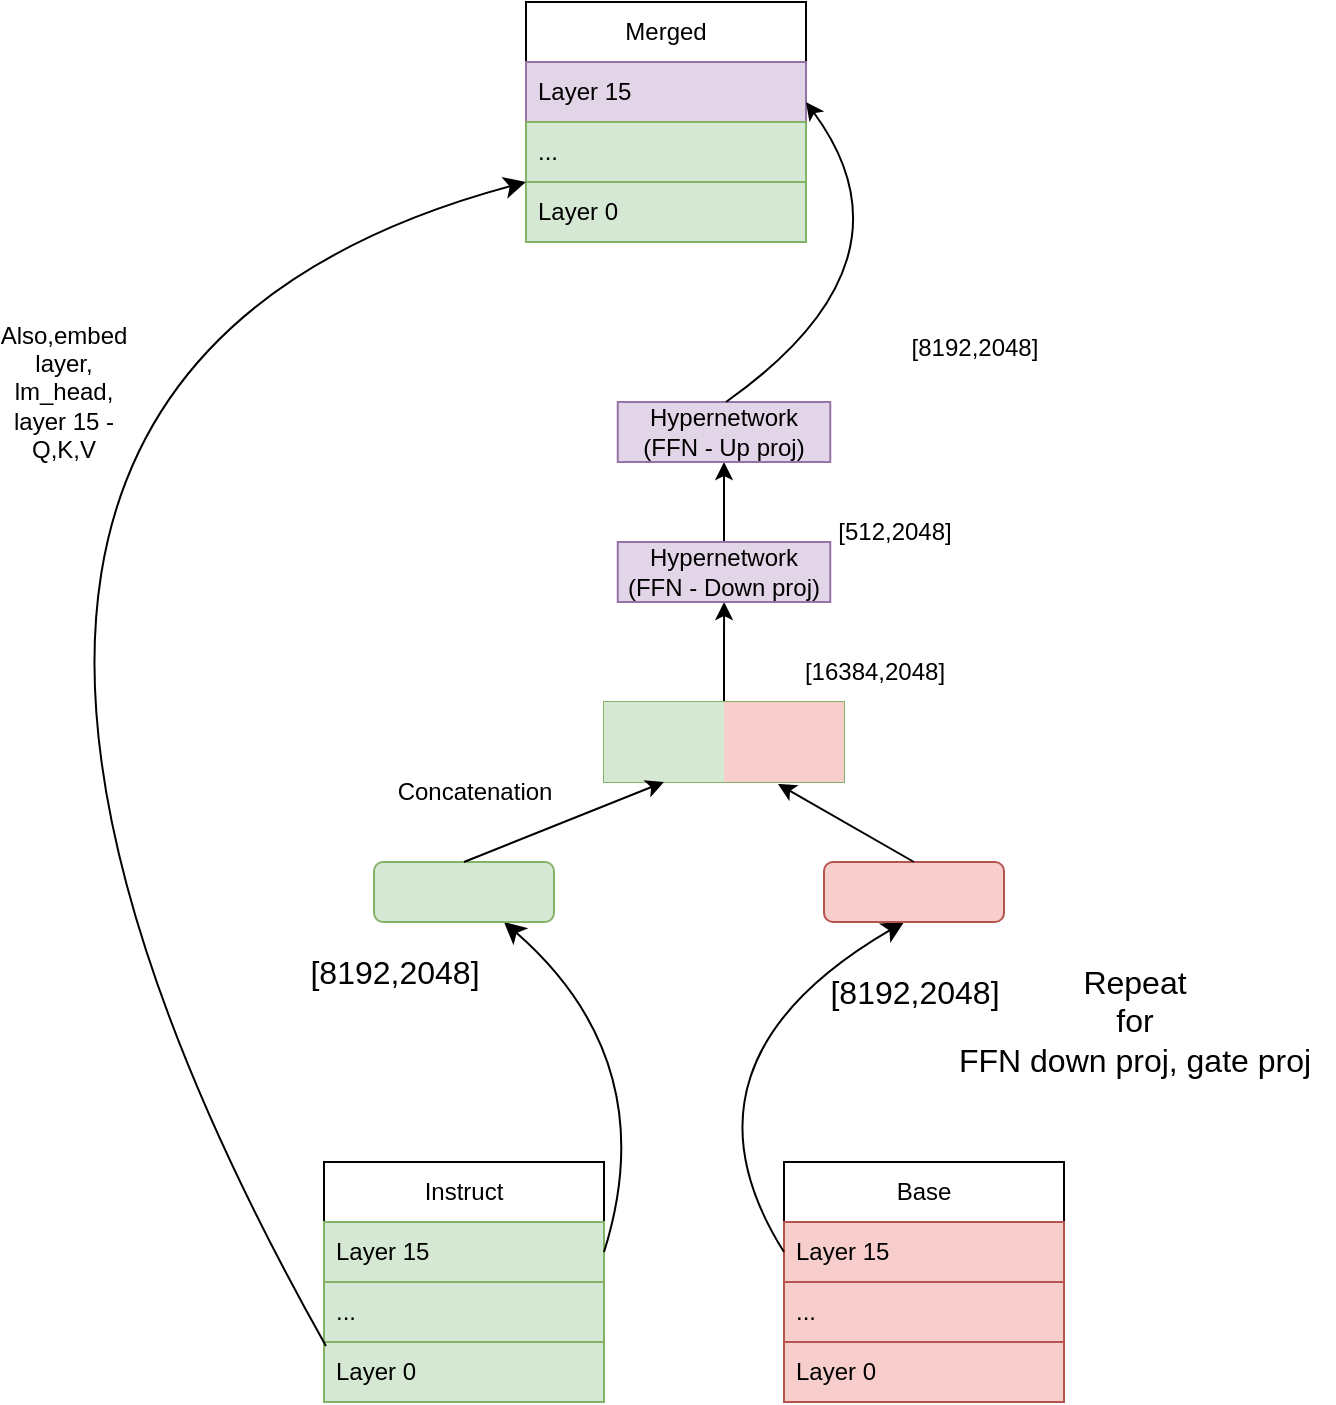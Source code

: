 <mxfile version="27.1.4">
  <diagram name="Page-1" id="Q7pqP5jqkHvtgQZ-vjG6">
    <mxGraphModel dx="1234" dy="742" grid="1" gridSize="10" guides="1" tooltips="1" connect="1" arrows="1" fold="1" page="1" pageScale="1" pageWidth="850" pageHeight="1100" math="0" shadow="0">
      <root>
        <mxCell id="0" />
        <mxCell id="1" parent="0" />
        <mxCell id="1VFmmPi6dXNytY9Z7WYT-1" value="Instruct" style="swimlane;fontStyle=0;childLayout=stackLayout;horizontal=1;startSize=30;horizontalStack=0;resizeParent=1;resizeParentMax=0;resizeLast=0;collapsible=1;marginBottom=0;whiteSpace=wrap;html=1;" parent="1" vertex="1">
          <mxGeometry x="290" y="660" width="140" height="120" as="geometry" />
        </mxCell>
        <mxCell id="1VFmmPi6dXNytY9Z7WYT-2" value="Layer 15" style="text;strokeColor=#82b366;fillColor=#d5e8d4;align=left;verticalAlign=middle;spacingLeft=4;spacingRight=4;overflow=hidden;points=[[0,0.5],[1,0.5]];portConstraint=eastwest;rotatable=0;whiteSpace=wrap;html=1;" parent="1VFmmPi6dXNytY9Z7WYT-1" vertex="1">
          <mxGeometry y="30" width="140" height="30" as="geometry" />
        </mxCell>
        <mxCell id="1VFmmPi6dXNytY9Z7WYT-3" value="..." style="text;strokeColor=#82b366;fillColor=#d5e8d4;align=left;verticalAlign=middle;spacingLeft=4;spacingRight=4;overflow=hidden;points=[[0,0.5],[1,0.5]];portConstraint=eastwest;rotatable=0;whiteSpace=wrap;html=1;" parent="1VFmmPi6dXNytY9Z7WYT-1" vertex="1">
          <mxGeometry y="60" width="140" height="30" as="geometry" />
        </mxCell>
        <mxCell id="1VFmmPi6dXNytY9Z7WYT-4" value="Layer 0" style="text;strokeColor=#82b366;fillColor=#d5e8d4;align=left;verticalAlign=middle;spacingLeft=4;spacingRight=4;overflow=hidden;points=[[0,0.5],[1,0.5]];portConstraint=eastwest;rotatable=0;whiteSpace=wrap;html=1;" parent="1VFmmPi6dXNytY9Z7WYT-1" vertex="1">
          <mxGeometry y="90" width="140" height="30" as="geometry" />
        </mxCell>
        <mxCell id="1VFmmPi6dXNytY9Z7WYT-5" value="Base" style="swimlane;fontStyle=0;childLayout=stackLayout;horizontal=1;startSize=30;horizontalStack=0;resizeParent=1;resizeParentMax=0;resizeLast=0;collapsible=1;marginBottom=0;whiteSpace=wrap;html=1;" parent="1" vertex="1">
          <mxGeometry x="520" y="660" width="140" height="120" as="geometry" />
        </mxCell>
        <mxCell id="1VFmmPi6dXNytY9Z7WYT-6" value="Layer 15" style="text;strokeColor=#b85450;fillColor=#f8cecc;align=left;verticalAlign=middle;spacingLeft=4;spacingRight=4;overflow=hidden;points=[[0,0.5],[1,0.5]];portConstraint=eastwest;rotatable=0;whiteSpace=wrap;html=1;" parent="1VFmmPi6dXNytY9Z7WYT-5" vertex="1">
          <mxGeometry y="30" width="140" height="30" as="geometry" />
        </mxCell>
        <mxCell id="1VFmmPi6dXNytY9Z7WYT-7" value="..." style="text;strokeColor=#b85450;fillColor=#f8cecc;align=left;verticalAlign=middle;spacingLeft=4;spacingRight=4;overflow=hidden;points=[[0,0.5],[1,0.5]];portConstraint=eastwest;rotatable=0;whiteSpace=wrap;html=1;" parent="1VFmmPi6dXNytY9Z7WYT-5" vertex="1">
          <mxGeometry y="60" width="140" height="30" as="geometry" />
        </mxCell>
        <mxCell id="1VFmmPi6dXNytY9Z7WYT-8" value="Layer 0" style="text;strokeColor=#b85450;fillColor=#f8cecc;align=left;verticalAlign=middle;spacingLeft=4;spacingRight=4;overflow=hidden;points=[[0,0.5],[1,0.5]];portConstraint=eastwest;rotatable=0;whiteSpace=wrap;html=1;" parent="1VFmmPi6dXNytY9Z7WYT-5" vertex="1">
          <mxGeometry y="90" width="140" height="30" as="geometry" />
        </mxCell>
        <mxCell id="1VFmmPi6dXNytY9Z7WYT-10" value="Merged" style="swimlane;fontStyle=0;childLayout=stackLayout;horizontal=1;startSize=30;horizontalStack=0;resizeParent=1;resizeParentMax=0;resizeLast=0;collapsible=1;marginBottom=0;whiteSpace=wrap;html=1;" parent="1" vertex="1">
          <mxGeometry x="391" y="80" width="140" height="120" as="geometry" />
        </mxCell>
        <mxCell id="1VFmmPi6dXNytY9Z7WYT-11" value="Layer 15" style="text;strokeColor=#9673a6;fillColor=#e1d5e7;align=left;verticalAlign=middle;spacingLeft=4;spacingRight=4;overflow=hidden;points=[[0,0.5],[1,0.5]];portConstraint=eastwest;rotatable=0;whiteSpace=wrap;html=1;" parent="1VFmmPi6dXNytY9Z7WYT-10" vertex="1">
          <mxGeometry y="30" width="140" height="30" as="geometry" />
        </mxCell>
        <mxCell id="1VFmmPi6dXNytY9Z7WYT-12" value="..." style="text;strokeColor=#82b366;fillColor=#d5e8d4;align=left;verticalAlign=middle;spacingLeft=4;spacingRight=4;overflow=hidden;points=[[0,0.5],[1,0.5]];portConstraint=eastwest;rotatable=0;whiteSpace=wrap;html=1;" parent="1VFmmPi6dXNytY9Z7WYT-10" vertex="1">
          <mxGeometry y="60" width="140" height="30" as="geometry" />
        </mxCell>
        <mxCell id="1VFmmPi6dXNytY9Z7WYT-13" value="Layer 0" style="text;strokeColor=#82b366;fillColor=#d5e8d4;align=left;verticalAlign=middle;spacingLeft=4;spacingRight=4;overflow=hidden;points=[[0,0.5],[1,0.5]];portConstraint=eastwest;rotatable=0;whiteSpace=wrap;html=1;" parent="1VFmmPi6dXNytY9Z7WYT-10" vertex="1">
          <mxGeometry y="90" width="140" height="30" as="geometry" />
        </mxCell>
        <mxCell id="1VFmmPi6dXNytY9Z7WYT-14" value="" style="endArrow=classic;html=1;rounded=0;fontSize=12;startSize=8;endSize=8;curved=1;exitX=0.007;exitY=0.067;exitDx=0;exitDy=0;exitPerimeter=0;entryX=0;entryY=0.75;entryDx=0;entryDy=0;" parent="1" source="1VFmmPi6dXNytY9Z7WYT-4" target="1VFmmPi6dXNytY9Z7WYT-10" edge="1">
          <mxGeometry width="50" height="50" relative="1" as="geometry">
            <mxPoint x="470" y="540" as="sourcePoint" />
            <mxPoint x="520" y="490" as="targetPoint" />
            <Array as="points">
              <mxPoint x="20" y="270" />
            </Array>
          </mxGeometry>
        </mxCell>
        <mxCell id="1VFmmPi6dXNytY9Z7WYT-15" value="&lt;div&gt;Also,embed layer,&lt;/div&gt;&lt;div&gt;lm_head,&lt;/div&gt;&lt;div&gt;layer 15 - Q,K,V&lt;/div&gt;" style="text;html=1;align=center;verticalAlign=middle;whiteSpace=wrap;rounded=0;" parent="1" vertex="1">
          <mxGeometry x="130" y="260" width="60" height="30" as="geometry" />
        </mxCell>
        <mxCell id="1VFmmPi6dXNytY9Z7WYT-17" value="" style="endArrow=classic;html=1;rounded=0;fontSize=12;startSize=8;endSize=8;curved=1;exitX=1;exitY=0.5;exitDx=0;exitDy=0;entryX=0.5;entryY=1;entryDx=0;entryDy=0;" parent="1" source="1VFmmPi6dXNytY9Z7WYT-2" edge="1">
          <mxGeometry width="50" height="50" relative="1" as="geometry">
            <mxPoint x="470" y="610" as="sourcePoint" />
            <mxPoint x="380" y="540" as="targetPoint" />
            <Array as="points">
              <mxPoint x="460" y="610" />
            </Array>
          </mxGeometry>
        </mxCell>
        <mxCell id="1VFmmPi6dXNytY9Z7WYT-19" value="" style="endArrow=classic;html=1;rounded=0;fontSize=12;startSize=8;endSize=8;curved=1;exitX=0;exitY=0.5;exitDx=0;exitDy=0;entryX=0.5;entryY=1;entryDx=0;entryDy=0;" parent="1" source="1VFmmPi6dXNytY9Z7WYT-6" edge="1">
          <mxGeometry width="50" height="50" relative="1" as="geometry">
            <mxPoint x="510" y="705" as="sourcePoint" />
            <mxPoint x="580" y="540" as="targetPoint" />
            <Array as="points">
              <mxPoint x="460" y="610" />
            </Array>
          </mxGeometry>
        </mxCell>
        <mxCell id="1VFmmPi6dXNytY9Z7WYT-35" value="&lt;div&gt;Repeat&lt;/div&gt;&lt;div&gt;for&lt;/div&gt;&lt;div&gt;FFN down proj, gate proj&lt;/div&gt;&lt;div&gt;&lt;br&gt;&lt;/div&gt;" style="text;html=1;align=center;verticalAlign=middle;resizable=0;points=[];autosize=1;strokeColor=none;fillColor=none;fontSize=16;" parent="1" vertex="1">
          <mxGeometry x="595" y="554" width="200" height="90" as="geometry" />
        </mxCell>
        <mxCell id="1VFmmPi6dXNytY9Z7WYT-36" value="[8192,2048]" style="text;html=1;align=center;verticalAlign=middle;resizable=0;points=[];autosize=1;strokeColor=none;fillColor=none;fontSize=16;" parent="1" vertex="1">
          <mxGeometry x="270" y="550" width="110" height="30" as="geometry" />
        </mxCell>
        <mxCell id="1VFmmPi6dXNytY9Z7WYT-37" value="[8192,2048]" style="text;html=1;align=center;verticalAlign=middle;resizable=0;points=[];autosize=1;strokeColor=none;fillColor=none;fontSize=16;" parent="1" vertex="1">
          <mxGeometry x="530" y="560" width="110" height="30" as="geometry" />
        </mxCell>
        <mxCell id="THvKB_XOmp7VkbLJ9JOk-1" value="" style="rounded=1;whiteSpace=wrap;html=1;fillColor=#d5e8d4;strokeColor=#82b366;" vertex="1" parent="1">
          <mxGeometry x="315" y="510" width="90" height="30" as="geometry" />
        </mxCell>
        <mxCell id="THvKB_XOmp7VkbLJ9JOk-2" value="" style="rounded=1;whiteSpace=wrap;html=1;fillColor=#f8cecc;strokeColor=#b85450;" vertex="1" parent="1">
          <mxGeometry x="540" y="510" width="90" height="30" as="geometry" />
        </mxCell>
        <mxCell id="THvKB_XOmp7VkbLJ9JOk-22" value="" style="edgeStyle=orthogonalEdgeStyle;rounded=0;orthogonalLoop=1;jettySize=auto;html=1;" edge="1" parent="1" source="THvKB_XOmp7VkbLJ9JOk-3" target="THvKB_XOmp7VkbLJ9JOk-21">
          <mxGeometry relative="1" as="geometry" />
        </mxCell>
        <mxCell id="THvKB_XOmp7VkbLJ9JOk-3" value="" style="shape=table;startSize=0;container=1;collapsible=0;childLayout=tableLayout;fontSize=16;fillColor=#d5e8d4;strokeColor=#82b366;" vertex="1" parent="1">
          <mxGeometry x="430" y="430" width="120" height="40" as="geometry" />
        </mxCell>
        <mxCell id="THvKB_XOmp7VkbLJ9JOk-4" value="" style="shape=tableRow;horizontal=0;startSize=0;swimlaneHead=0;swimlaneBody=0;strokeColor=inherit;top=0;left=0;bottom=0;right=0;collapsible=0;dropTarget=0;fillColor=none;points=[[0,0.5],[1,0.5]];portConstraint=eastwest;fontSize=16;" vertex="1" parent="THvKB_XOmp7VkbLJ9JOk-3">
          <mxGeometry width="120" height="40" as="geometry" />
        </mxCell>
        <mxCell id="THvKB_XOmp7VkbLJ9JOk-5" value="" style="shape=partialRectangle;html=1;whiteSpace=wrap;connectable=0;strokeColor=#82b366;overflow=hidden;fillColor=#d5e8d4;top=0;left=0;bottom=0;right=0;pointerEvents=1;fontSize=16;" vertex="1" parent="THvKB_XOmp7VkbLJ9JOk-4">
          <mxGeometry width="60" height="40" as="geometry">
            <mxRectangle width="60" height="40" as="alternateBounds" />
          </mxGeometry>
        </mxCell>
        <mxCell id="THvKB_XOmp7VkbLJ9JOk-6" value="" style="shape=partialRectangle;html=1;whiteSpace=wrap;connectable=0;strokeColor=#b85450;overflow=hidden;fillColor=#f8cecc;top=0;left=0;bottom=0;right=0;pointerEvents=1;fontSize=16;" vertex="1" parent="THvKB_XOmp7VkbLJ9JOk-4">
          <mxGeometry x="60" width="60" height="40" as="geometry">
            <mxRectangle width="60" height="40" as="alternateBounds" />
          </mxGeometry>
        </mxCell>
        <mxCell id="THvKB_XOmp7VkbLJ9JOk-16" value="" style="endArrow=classic;html=1;rounded=0;exitX=0.5;exitY=0;exitDx=0;exitDy=0;entryX=0.25;entryY=1;entryDx=0;entryDy=0;" edge="1" parent="1" source="THvKB_XOmp7VkbLJ9JOk-1" target="THvKB_XOmp7VkbLJ9JOk-3">
          <mxGeometry width="50" height="50" relative="1" as="geometry">
            <mxPoint x="400" y="510" as="sourcePoint" />
            <mxPoint x="430" y="470" as="targetPoint" />
          </mxGeometry>
        </mxCell>
        <mxCell id="THvKB_XOmp7VkbLJ9JOk-17" value="" style="endArrow=classic;html=1;rounded=0;exitX=0.5;exitY=0;exitDx=0;exitDy=0;entryX=0.725;entryY=1.025;entryDx=0;entryDy=0;entryPerimeter=0;" edge="1" parent="1" source="THvKB_XOmp7VkbLJ9JOk-2" target="THvKB_XOmp7VkbLJ9JOk-4">
          <mxGeometry width="50" height="50" relative="1" as="geometry">
            <mxPoint x="400" y="510" as="sourcePoint" />
            <mxPoint x="450" y="460" as="targetPoint" />
          </mxGeometry>
        </mxCell>
        <mxCell id="THvKB_XOmp7VkbLJ9JOk-18" value="Concatenation" style="text;html=1;align=center;verticalAlign=middle;resizable=0;points=[];autosize=1;strokeColor=none;fillColor=none;" vertex="1" parent="1">
          <mxGeometry x="315" y="460" width="100" height="30" as="geometry" />
        </mxCell>
        <mxCell id="THvKB_XOmp7VkbLJ9JOk-19" value="[16384,2048]" style="text;html=1;align=center;verticalAlign=middle;resizable=0;points=[];autosize=1;strokeColor=none;fillColor=none;" vertex="1" parent="1">
          <mxGeometry x="520" y="400" width="90" height="30" as="geometry" />
        </mxCell>
        <mxCell id="THvKB_XOmp7VkbLJ9JOk-24" value="" style="edgeStyle=orthogonalEdgeStyle;rounded=0;orthogonalLoop=1;jettySize=auto;html=1;" edge="1" parent="1" source="THvKB_XOmp7VkbLJ9JOk-21" target="THvKB_XOmp7VkbLJ9JOk-23">
          <mxGeometry relative="1" as="geometry" />
        </mxCell>
        <mxCell id="THvKB_XOmp7VkbLJ9JOk-21" value="Hypernetwork (FFN - Down proj)" style="rounded=0;whiteSpace=wrap;html=1;fillColor=#e1d5e7;strokeColor=#9673a6;" vertex="1" parent="1">
          <mxGeometry x="436.88" y="350" width="106.25" height="30" as="geometry" />
        </mxCell>
        <mxCell id="THvKB_XOmp7VkbLJ9JOk-23" value="Hypernetwork (FFN - Up proj)" style="rounded=0;whiteSpace=wrap;html=1;fillColor=#e1d5e7;strokeColor=#9673a6;" vertex="1" parent="1">
          <mxGeometry x="436.88" y="280" width="106.25" height="30" as="geometry" />
        </mxCell>
        <mxCell id="THvKB_XOmp7VkbLJ9JOk-25" value="[512,2048]" style="text;html=1;align=center;verticalAlign=middle;resizable=0;points=[];autosize=1;strokeColor=none;fillColor=none;" vertex="1" parent="1">
          <mxGeometry x="535" y="330" width="80" height="30" as="geometry" />
        </mxCell>
        <mxCell id="THvKB_XOmp7VkbLJ9JOk-26" value="[8192,2048]" style="text;html=1;align=center;verticalAlign=middle;resizable=0;points=[];autosize=1;strokeColor=none;fillColor=none;" vertex="1" parent="1">
          <mxGeometry x="570" y="238" width="90" height="30" as="geometry" />
        </mxCell>
        <mxCell id="THvKB_XOmp7VkbLJ9JOk-27" value="" style="endArrow=classic;html=1;rounded=0;exitX=0.5;exitY=0;exitDx=0;exitDy=0;curved=1;" edge="1" parent="1">
          <mxGeometry width="50" height="50" relative="1" as="geometry">
            <mxPoint x="491.005" y="280" as="sourcePoint" />
            <mxPoint x="531" y="130" as="targetPoint" />
            <Array as="points">
              <mxPoint x="590" y="210" />
            </Array>
          </mxGeometry>
        </mxCell>
      </root>
    </mxGraphModel>
  </diagram>
</mxfile>
